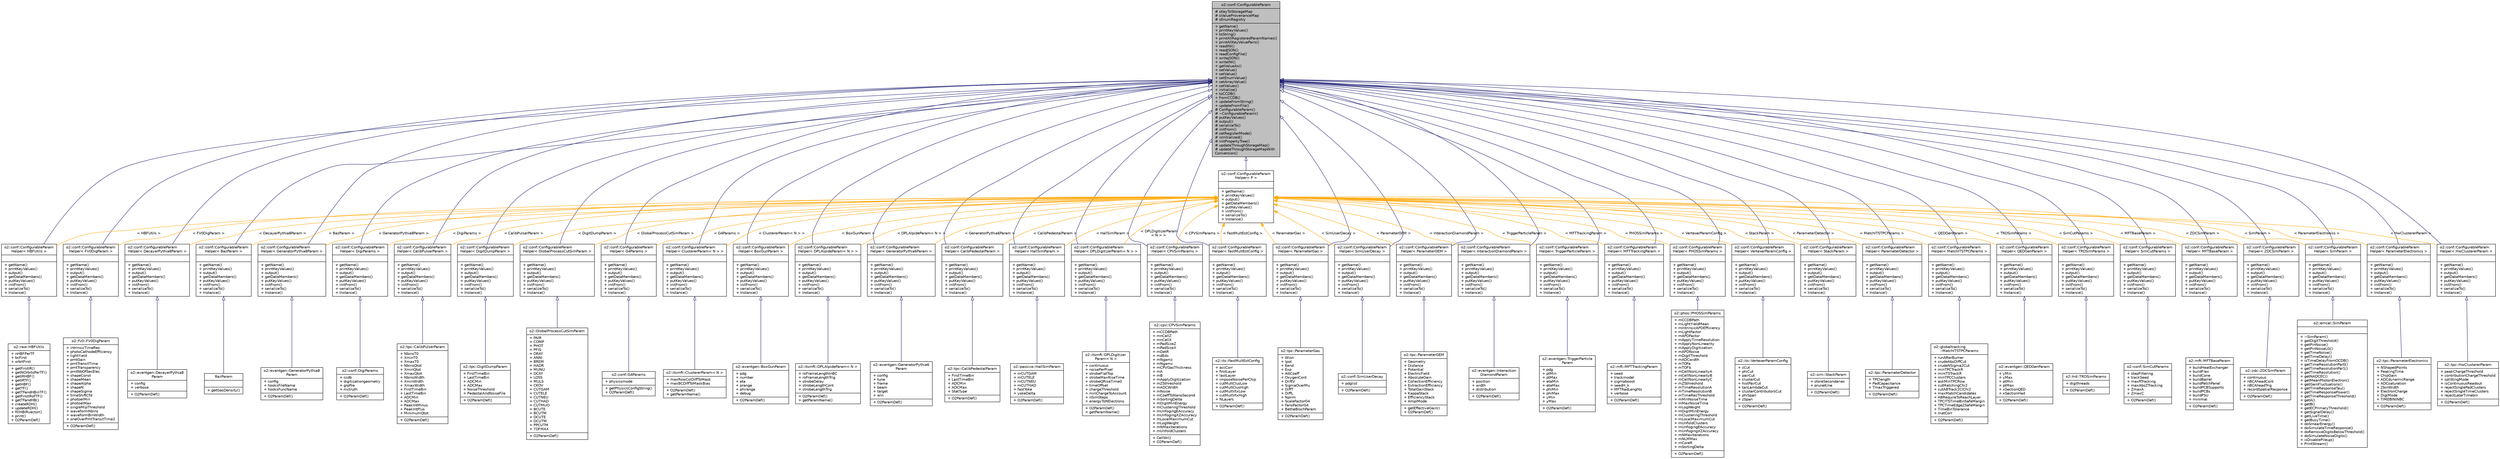digraph "o2::conf::ConfigurableParam"
{
 // INTERACTIVE_SVG=YES
  bgcolor="transparent";
  edge [fontname="Helvetica",fontsize="10",labelfontname="Helvetica",labelfontsize="10"];
  node [fontname="Helvetica",fontsize="10",shape=record];
  Node0 [label="{o2::conf::ConfigurableParam\n|# sKeyToStorageMap\l# sValueProvenanceMap\l# sEnumRegistry\l|+ getName()\l+ printKeyValues()\l+ toString()\l+ printAllRegisteredParamNames()\l+ printAllKeyValuePairs()\l+ readINI()\l+ readJSON()\l+ readConfigFile()\l+ writeJSON()\l+ writeINI()\l+ getValueAs()\l+ setValue()\l+ setValue()\l+ setEnumValue()\l+ setArrayValue()\l+ setValues()\l+ initialize()\l+ toCCDB()\l+ fromCCDB()\l+ updateFromString()\l+ updateFromFile()\l# ConfigurableParam()\l# ~ConfigurableParam()\l# putKeyValues()\l# output()\l# serializeTo()\l# initFrom()\l# setRegisterMode()\l# isInitialized()\l# initPropertyTree()\l# updateThroughStorageMap()\l# updateThroughStorageMapWith\lConversion()\l}",height=0.2,width=0.4,color="black", fillcolor="grey75", style="filled", fontcolor="black"];
  Node0 -> Node1 [dir="back",color="midnightblue",fontsize="10",style="solid",arrowtail="onormal",fontname="Helvetica"];
  Node1 [label="{o2::conf::ConfigurableParam\lHelper\< BazParam \>\n||+ getName()\l+ printKeyValues()\l+ output()\l+ getDataMembers()\l+ putKeyValues()\l+ initFrom()\l+ serializeTo()\l+ Instance()\l}",height=0.2,width=0.4,color="black",URL="$d7/d50/classo2_1_1conf_1_1ConfigurableParamHelper.html"];
  Node1 -> Node2 [dir="back",color="midnightblue",fontsize="10",style="solid",arrowtail="onormal",fontname="Helvetica"];
  Node2 [label="{BazParam\n||+ getGasDensity()\l}",height=0.2,width=0.4,color="black",URL="$df/d57/classBazParam.html"];
  Node0 -> Node3 [dir="back",color="midnightblue",fontsize="10",style="solid",arrowtail="onormal",fontname="Helvetica"];
  Node3 [label="{o2::conf::ConfigurableParam\lHelper\< BoxGunParam \>\n||+ getName()\l+ printKeyValues()\l+ output()\l+ getDataMembers()\l+ putKeyValues()\l+ initFrom()\l+ serializeTo()\l+ Instance()\l}",height=0.2,width=0.4,color="black",URL="$d7/d50/classo2_1_1conf_1_1ConfigurableParamHelper.html"];
  Node3 -> Node4 [dir="back",color="midnightblue",fontsize="10",style="solid",arrowtail="onormal",fontname="Helvetica"];
  Node4 [label="{o2::eventgen::BoxGunParam\n|+ pdg\l+ number\l+ eta\l+ prange\l+ phirange\l+ debug\l|+ O2ParamDef()\l}",height=0.2,width=0.4,color="black",URL="$d4/dae/structo2_1_1eventgen_1_1BoxGunParam.html"];
  Node0 -> Node5 [dir="back",color="midnightblue",fontsize="10",style="solid",arrowtail="onormal",fontname="Helvetica"];
  Node5 [label="{o2::conf::ConfigurableParam\lHelper\< CalibPedestalParam \>\n||+ getName()\l+ printKeyValues()\l+ output()\l+ getDataMembers()\l+ putKeyValues()\l+ initFrom()\l+ serializeTo()\l+ Instance()\l}",height=0.2,width=0.4,color="black",URL="$d7/d50/classo2_1_1conf_1_1ConfigurableParamHelper.html"];
  Node5 -> Node6 [dir="back",color="midnightblue",fontsize="10",style="solid",arrowtail="onormal",fontname="Helvetica"];
  Node6 [label="{o2::tpc::CalibPedestalParam\n|+ FirstTimeBin\l+ LastTimeBin\l+ ADCMin\l+ ADCMax\l+ StatType\l|+ O2ParamDef()\l}",height=0.2,width=0.4,color="black",URL="$dc/da3/structo2_1_1tpc_1_1CalibPedestalParam.html"];
  Node0 -> Node7 [dir="back",color="midnightblue",fontsize="10",style="solid",arrowtail="onormal",fontname="Helvetica"];
  Node7 [label="{o2::conf::ConfigurableParam\lHelper\< CalibPulserParam \>\n||+ getName()\l+ printKeyValues()\l+ output()\l+ getDataMembers()\l+ putKeyValues()\l+ initFrom()\l+ serializeTo()\l+ Instance()\l}",height=0.2,width=0.4,color="black",URL="$d7/d50/classo2_1_1conf_1_1ConfigurableParamHelper.html"];
  Node7 -> Node8 [dir="back",color="midnightblue",fontsize="10",style="solid",arrowtail="onormal",fontname="Helvetica"];
  Node8 [label="{o2::tpc::CalibPulserParam\n|+ NbinsT0\l+ XminT0\l+ XmaxT0\l+ NbinsQtot\l+ XminQtot\l+ XmaxQtot\l+ NbinsWidth\l+ XminWidth\l+ XmaxWidth\l+ FirstTimeBin\l+ LastTimeBin\l+ ADCMin\l+ ADCMax\l+ PeakIntMinus\l+ PeakIntPlus\l+ MinimumQtot\l|+ O2ParamDef()\l}",height=0.2,width=0.4,color="black",URL="$d6/d3e/structo2_1_1tpc_1_1CalibPulserParam.html"];
  Node0 -> Node9 [dir="back",color="midnightblue",fontsize="10",style="solid",arrowtail="onormal",fontname="Helvetica"];
  Node9 [label="{o2::conf::ConfigurableParam\lHelper\< ClustererParam\< N \> \>\n||+ getName()\l+ printKeyValues()\l+ output()\l+ getDataMembers()\l+ putKeyValues()\l+ initFrom()\l+ serializeTo()\l+ Instance()\l}",height=0.2,width=0.4,color="black",URL="$d7/d50/classo2_1_1conf_1_1ConfigurableParamHelper.html"];
  Node9 -> Node10 [dir="back",color="midnightblue",fontsize="10",style="solid",arrowtail="onormal",fontname="Helvetica"];
  Node10 [label="{o2::itsmft::ClustererParam\< N \>\n|+ maxRowColDiffToMask\l+ maxBCDiffToMaskBias\l|+ O2ParamDef()\l+ getParamName()\l}",height=0.2,width=0.4,color="black",URL="$d4/d5a/structo2_1_1itsmft_1_1ClustererParam.html"];
  Node0 -> Node11 [dir="back",color="midnightblue",fontsize="10",style="solid",arrowtail="onormal",fontname="Helvetica"];
  Node11 [label="{o2::conf::ConfigurableParam\lHelper\< CPVSimParams \>\n||+ getName()\l+ printKeyValues()\l+ output()\l+ getDataMembers()\l+ putKeyValues()\l+ initFrom()\l+ serializeTo()\l+ Instance()\l}",height=0.2,width=0.4,color="black",URL="$d7/d50/classo2_1_1conf_1_1ConfigurableParamHelper.html"];
  Node11 -> Node12 [dir="back",color="midnightblue",fontsize="10",style="solid",arrowtail="onormal",fontname="Helvetica"];
  Node12 [label="{o2::cpv::CPVSimParams\n|+ mCCDBPath\l+ mnCellZ\l+ mnCellX\l+ mPadSizeZ\l+ mPadSizeX\l+ mDetR\l+ mdEdx\l+ mNgamz\l+ mNgamx\l+ mCPVGasThickness\l+ mA\l+ mB\l+ mApplyDigitization\l+ mZSthreshold\l+ mADCWidth\l+ mNoise\l+ mCoeffToNanoSecond\l+ mSortingDelta\l+ mDigitMinEnergy\l+ mClusteringThreshold\l+ mUnfogingEAccuracy\l+ mUnfogingXZAccuracy\l+ mLocalMaximumCut\l+ mLogWeight\l+ mNMaxIterations\l+ mUnfoldClusters\l|+ CellWr()\l+ O2ParamDef()\l}",height=0.2,width=0.4,color="black",URL="$df/ddb/structo2_1_1cpv_1_1CPVSimParams.html"];
  Node0 -> Node13 [dir="back",color="midnightblue",fontsize="10",style="solid",arrowtail="onormal",fontname="Helvetica"];
  Node13 [label="{o2::conf::ConfigurableParam\lHelper\< DecayerPythia8Param \>\n||+ getName()\l+ printKeyValues()\l+ output()\l+ getDataMembers()\l+ putKeyValues()\l+ initFrom()\l+ serializeTo()\l+ Instance()\l}",height=0.2,width=0.4,color="black",URL="$d7/d50/classo2_1_1conf_1_1ConfigurableParamHelper.html"];
  Node13 -> Node14 [dir="back",color="midnightblue",fontsize="10",style="solid",arrowtail="onormal",fontname="Helvetica"];
  Node14 [label="{o2::eventgen::DecayerPythia8\lParam\n|+ config\l+ verbose\l|+ O2ParamDef()\l}",height=0.2,width=0.4,color="black",URL="$de/d4c/structo2_1_1eventgen_1_1DecayerPythia8Param.html"];
  Node0 -> Node15 [dir="back",color="midnightblue",fontsize="10",style="solid",arrowtail="onormal",fontname="Helvetica"];
  Node15 [label="{o2::conf::ConfigurableParam\lHelper\< DigiParams \>\n||+ getName()\l+ printKeyValues()\l+ output()\l+ getDataMembers()\l+ putKeyValues()\l+ initFrom()\l+ serializeTo()\l+ Instance()\l}",height=0.2,width=0.4,color="black",URL="$d7/d50/classo2_1_1conf_1_1ConfigurableParamHelper.html"];
  Node15 -> Node16 [dir="back",color="midnightblue",fontsize="10",style="solid",arrowtail="onormal",fontname="Helvetica"];
  Node16 [label="{o2::conf::DigiParams\n|+ ccdb\l+ digitizationgeometry\l+ grpfile\l+ mctruth\l|+ O2ParamDef()\l}",height=0.2,width=0.4,color="black",URL="$db/d97/structo2_1_1conf_1_1DigiParams.html"];
  Node0 -> Node17 [dir="back",color="midnightblue",fontsize="10",style="solid",arrowtail="onormal",fontname="Helvetica"];
  Node17 [label="{o2::conf::ConfigurableParam\lHelper\< DigitDumpParam \>\n||+ getName()\l+ printKeyValues()\l+ output()\l+ getDataMembers()\l+ putKeyValues()\l+ initFrom()\l+ serializeTo()\l+ Instance()\l}",height=0.2,width=0.4,color="black",URL="$d7/d50/classo2_1_1conf_1_1ConfigurableParamHelper.html"];
  Node17 -> Node18 [dir="back",color="midnightblue",fontsize="10",style="solid",arrowtail="onormal",fontname="Helvetica"];
  Node18 [label="{o2::tpc::DigitDumpParam\n|+ FirstTimeBin\l+ LastTimeBin\l+ ADCMin\l+ ADCMax\l+ NoiseThreshold\l+ PedestalAndNoiseFile\l|+ O2ParamDef()\l}",height=0.2,width=0.4,color="black",URL="$dc/d52/structo2_1_1tpc_1_1DigitDumpParam.html"];
  Node0 -> Node19 [dir="back",color="midnightblue",fontsize="10",style="solid",arrowtail="onormal",fontname="Helvetica"];
  Node19 [label="{o2::conf::ConfigurableParam\lHelper\< DPLAlpideParam\< N \> \>\n||+ getName()\l+ printKeyValues()\l+ output()\l+ getDataMembers()\l+ putKeyValues()\l+ initFrom()\l+ serializeTo()\l+ Instance()\l}",height=0.2,width=0.4,color="black",URL="$d7/d50/classo2_1_1conf_1_1ConfigurableParamHelper.html"];
  Node19 -> Node20 [dir="back",color="midnightblue",fontsize="10",style="solid",arrowtail="onormal",fontname="Helvetica"];
  Node20 [label="{o2::itsmft::DPLAlpideParam\< N \>\n|+ roFrameLengthInBC\l+ roFrameLengthTrig\l+ strobeDelay\l+ strobeLengthCont\l+ strobeLengthTrig\l|+ O2ParamDef()\l+ getParamName()\l}",height=0.2,width=0.4,color="black",URL="$d0/de2/structo2_1_1itsmft_1_1DPLAlpideParam.html"];
  Node0 -> Node21 [dir="back",color="midnightblue",fontsize="10",style="solid",arrowtail="onormal",fontname="Helvetica"];
  Node21 [label="{o2::conf::ConfigurableParam\lHelper\< DPLDigitizerParam\< N \> \>\n||+ getName()\l+ printKeyValues()\l+ output()\l+ getDataMembers()\l+ putKeyValues()\l+ initFrom()\l+ serializeTo()\l+ Instance()\l}",height=0.2,width=0.4,color="black",URL="$d7/d50/classo2_1_1conf_1_1ConfigurableParamHelper.html"];
  Node21 -> Node22 [dir="back",color="midnightblue",fontsize="10",style="solid",arrowtail="onormal",fontname="Helvetica"];
  Node22 [label="{o2::itsmft::DPLDigitizer\lParam\< N \>\n|+ continuous\l+ noisePerPixel\l+ strobeFlatTop\l+ strobeMaxRiseTime\l+ strobeQRiseTime0\l+ timeOffset\l+ chargeThreshold\l+ minChargeToAccount\l+ nSimSteps\l+ energyToNElectrons\l|+ O2ParamDef()\l+ getParamName()\l}",height=0.2,width=0.4,color="black",URL="$d9/d44/structo2_1_1itsmft_1_1DPLDigitizerParam.html"];
  Node0 -> Node23 [dir="back",color="midnightblue",fontsize="10",style="solid",arrowtail="onormal",fontname="Helvetica"];
  Node23 [label="{o2::conf::ConfigurableParam\lHelper\< FastMultEstConfig \>\n||+ getName()\l+ printKeyValues()\l+ output()\l+ getDataMembers()\l+ putKeyValues()\l+ initFrom()\l+ serializeTo()\l+ Instance()\l}",height=0.2,width=0.4,color="black",URL="$d7/d50/classo2_1_1conf_1_1ConfigurableParamHelper.html"];
  Node23 -> Node24 [dir="back",color="midnightblue",fontsize="10",style="solid",arrowtail="onormal",fontname="Helvetica"];
  Node24 [label="{o2::its::FastMultEstConfig\n|+ accCorr\l+ firstLayer\l+ lastLayer\l+ imposeNoisePerChip\l+ cutMultClusLow\l+ cutMultClusHigh\l+ cutMultVtxLow\l+ cutMultVtxHigh\l+ NLayers\l|+ O2ParamDef()\l}",height=0.2,width=0.4,color="black",URL="$df/d2d/structo2_1_1its_1_1FastMultEstConfig.html"];
  Node0 -> Node25 [dir="back",color="midnightblue",fontsize="10",style="solid",arrowtail="onormal",fontname="Helvetica"];
  Node25 [label="{o2::conf::ConfigurableParam\lHelper\< FV0DigParam \>\n||+ getName()\l+ printKeyValues()\l+ output()\l+ getDataMembers()\l+ putKeyValues()\l+ initFrom()\l+ serializeTo()\l+ Instance()\l}",height=0.2,width=0.4,color="black",URL="$d7/d50/classo2_1_1conf_1_1ConfigurableParamHelper.html"];
  Node25 -> Node26 [dir="back",color="midnightblue",fontsize="10",style="solid",arrowtail="onormal",fontname="Helvetica"];
  Node26 [label="{o2::fv0::FV0DigParam\n|+ intrinsicTimeRes\l+ photoCathodeEfficiency\l+ lightYield\l+ pmtGain\l+ pmtTransitTime\l+ pmtTransparency\l+ pmtNbOfSecElec\l+ shapeConst\l+ shapeMean\l+ shapeAlpha\l+ shapeN\l+ shapeSigma\l+ timeShiftCfd\l+ photoelMin\l+ photoelMax\l+ singleMipThreshold\l+ waveformNbins\l+ waveformBinWidth\l+ oneOverPmtTransitTime2\l|+ O2ParamDef()\l}",height=0.2,width=0.4,color="black",URL="$d6/d82/structo2_1_1fv0_1_1FV0DigParam.html"];
  Node0 -> Node27 [dir="back",color="midnightblue",fontsize="10",style="solid",arrowtail="onormal",fontname="Helvetica"];
  Node27 [label="{o2::conf::ConfigurableParam\lHelper\< G4Params \>\n||+ getName()\l+ printKeyValues()\l+ output()\l+ getDataMembers()\l+ putKeyValues()\l+ initFrom()\l+ serializeTo()\l+ Instance()\l}",height=0.2,width=0.4,color="black",URL="$d7/d50/classo2_1_1conf_1_1ConfigurableParamHelper.html"];
  Node27 -> Node28 [dir="back",color="midnightblue",fontsize="10",style="solid",arrowtail="onormal",fontname="Helvetica"];
  Node28 [label="{o2::conf::G4Params\n|+ physicsmode\l|+ getPhysicsConfigString()\l+ O2ParamDef()\l}",height=0.2,width=0.4,color="black",URL="$dc/da3/structo2_1_1conf_1_1G4Params.html"];
  Node0 -> Node29 [dir="back",color="midnightblue",fontsize="10",style="solid",arrowtail="onormal",fontname="Helvetica"];
  Node29 [label="{o2::conf::ConfigurableParam\lHelper\< GeneratorPythia6Param \>\n||+ getName()\l+ printKeyValues()\l+ output()\l+ getDataMembers()\l+ putKeyValues()\l+ initFrom()\l+ serializeTo()\l+ Instance()\l}",height=0.2,width=0.4,color="black",URL="$d7/d50/classo2_1_1conf_1_1ConfigurableParamHelper.html"];
  Node29 -> Node30 [dir="back",color="midnightblue",fontsize="10",style="solid",arrowtail="onormal",fontname="Helvetica"];
  Node30 [label="{o2::eventgen::GeneratorPythia6\lParam\n|+ config\l+ tune\l+ frame\l+ beam\l+ target\l+ win\l|+ O2ParamDef()\l}",height=0.2,width=0.4,color="black",URL="$df/d07/structo2_1_1eventgen_1_1GeneratorPythia6Param.html"];
  Node0 -> Node31 [dir="back",color="midnightblue",fontsize="10",style="solid",arrowtail="onormal",fontname="Helvetica"];
  Node31 [label="{o2::conf::ConfigurableParam\lHelper\< GeneratorPythia8Param \>\n||+ getName()\l+ printKeyValues()\l+ output()\l+ getDataMembers()\l+ putKeyValues()\l+ initFrom()\l+ serializeTo()\l+ Instance()\l}",height=0.2,width=0.4,color="black",URL="$d7/d50/classo2_1_1conf_1_1ConfigurableParamHelper.html"];
  Node31 -> Node32 [dir="back",color="midnightblue",fontsize="10",style="solid",arrowtail="onormal",fontname="Helvetica"];
  Node32 [label="{o2::eventgen::GeneratorPythia8\lParam\n|+ config\l+ hooksFileName\l+ hooksFuncName\l|+ O2ParamDef()\l}",height=0.2,width=0.4,color="black",URL="$d4/d29/structo2_1_1eventgen_1_1GeneratorPythia8Param.html"];
  Node0 -> Node33 [dir="back",color="midnightblue",fontsize="10",style="solid",arrowtail="onormal",fontname="Helvetica"];
  Node33 [label="{o2::conf::ConfigurableParam\lHelper\< GlobalProcessCutSimParam \>\n||+ getName()\l+ printKeyValues()\l+ output()\l+ getDataMembers()\l+ putKeyValues()\l+ initFrom()\l+ serializeTo()\l+ Instance()\l}",height=0.2,width=0.4,color="black",URL="$d7/d50/classo2_1_1conf_1_1ConfigurableParamHelper.html"];
  Node33 -> Node34 [dir="back",color="midnightblue",fontsize="10",style="solid",arrowtail="onormal",fontname="Helvetica"];
  Node34 [label="{o2::GlobalProcessCutSimParam\n|+ PAIR\l+ COMP\l+ PHOT\l+ PFIS\l+ DRAY\l+ ANNI\l+ BREM\l+ HADR\l+ MUNU\l+ DCAY\l+ LOSS\l+ MULS\l+ CKOV\l+ CUTGAM\l+ CUTELE\l+ CUTNEU\l+ CUTHAD\l+ CUTMUO\l+ BCUTE\l+ BCUTM\l+ DCUTE\l+ DCUTM\l+ PPCUTM\l+ TOFMAX\l|+ O2ParamDef()\l}",height=0.2,width=0.4,color="black",URL="$d6/dff/structo2_1_1GlobalProcessCutSimParam.html"];
  Node0 -> Node35 [dir="back",color="midnightblue",fontsize="10",style="solid",arrowtail="onormal",fontname="Helvetica"];
  Node35 [label="{o2::conf::ConfigurableParam\lHelper\< HallSimParam \>\n||+ getName()\l+ printKeyValues()\l+ output()\l+ getDataMembers()\l+ putKeyValues()\l+ initFrom()\l+ serializeTo()\l+ Instance()\l}",height=0.2,width=0.4,color="black",URL="$d7/d50/classo2_1_1conf_1_1ConfigurableParamHelper.html"];
  Node35 -> Node36 [dir="back",color="midnightblue",fontsize="10",style="solid",arrowtail="onormal",fontname="Helvetica"];
  Node36 [label="{o2::passive::HallSimParam\n|+ mCUTGAM\l+ mCUTELE\l+ mCUTNEU\l+ mCUTHAD\l+ fastYoke\l+ yokeDelta\l|+ O2ParamDef()\l}",height=0.2,width=0.4,color="black",URL="$da/d14/structo2_1_1passive_1_1HallSimParam.html"];
  Node0 -> Node37 [dir="back",color="midnightblue",fontsize="10",style="solid",arrowtail="onormal",fontname="Helvetica"];
  Node37 [label="{o2::conf::ConfigurableParam\lHelper\< HBFUtils \>\n||+ getName()\l+ printKeyValues()\l+ output()\l+ getDataMembers()\l+ putKeyValues()\l+ initFrom()\l+ serializeTo()\l+ Instance()\l}",height=0.2,width=0.4,color="black",URL="$d7/d50/classo2_1_1conf_1_1ConfigurableParamHelper.html"];
  Node37 -> Node38 [dir="back",color="midnightblue",fontsize="10",style="solid",arrowtail="onormal",fontname="Helvetica"];
  Node38 [label="{o2::raw::HBFUtils\n|+ nHBFPerTF\l+ bcFirst\l+ orbitFirst\l|+ getFirstIR()\l+ getNOrbitsPerTF()\l+ getIRHBF()\l+ getIRTF()\l+ getHBF()\l+ getTF()\l+ getTFandHBinTF()\l+ getFirstIRofTF()\l+ getTFandHB()\l+ createRDH()\l+ updateRDH()\l+ fillHBIRvector()\l+ print()\l+ O2ParamDef()\l}",height=0.2,width=0.4,color="black",URL="$db/df3/structo2_1_1raw_1_1HBFUtils.html"];
  Node0 -> Node39 [dir="back",color="midnightblue",fontsize="10",style="solid",arrowtail="onormal",fontname="Helvetica"];
  Node39 [label="{o2::conf::ConfigurableParam\lHelper\< HwClustererParam \>\n||+ getName()\l+ printKeyValues()\l+ output()\l+ getDataMembers()\l+ putKeyValues()\l+ initFrom()\l+ serializeTo()\l+ Instance()\l}",height=0.2,width=0.4,color="black",URL="$d7/d50/classo2_1_1conf_1_1ConfigurableParamHelper.html"];
  Node39 -> Node40 [dir="back",color="midnightblue",fontsize="10",style="solid",arrowtail="onormal",fontname="Helvetica"];
  Node40 [label="{o2::tpc::HwClustererParam\n|+ peakChargeThreshold\l+ contributionChargeThreshold\l+ splittingMode\l+ isContinuousReadout\l+ rejectSinglePadClusters\l+ rejectSingleTimeClusters\l+ rejectLaterTimebin\l|+ O2ParamDef()\l}",height=0.2,width=0.4,color="black",URL="$d3/dbf/structo2_1_1tpc_1_1HwClustererParam.html"];
  Node0 -> Node41 [dir="back",color="midnightblue",fontsize="10",style="solid",arrowtail="onormal",fontname="Helvetica"];
  Node41 [label="{o2::conf::ConfigurableParam\lHelper\< InteractionDiamondParam \>\n||+ getName()\l+ printKeyValues()\l+ output()\l+ getDataMembers()\l+ putKeyValues()\l+ initFrom()\l+ serializeTo()\l+ Instance()\l}",height=0.2,width=0.4,color="black",URL="$d7/d50/classo2_1_1conf_1_1ConfigurableParamHelper.html"];
  Node41 -> Node42 [dir="back",color="midnightblue",fontsize="10",style="solid",arrowtail="onormal",fontname="Helvetica"];
  Node42 [label="{o2::eventgen::Interaction\lDiamondParam\n|+ position\l+ width\l+ distribution\l|+ O2ParamDef()\l}",height=0.2,width=0.4,color="black",URL="$d4/dcf/structo2_1_1eventgen_1_1InteractionDiamondParam.html"];
  Node0 -> Node43 [dir="back",color="midnightblue",fontsize="10",style="solid",arrowtail="onormal",fontname="Helvetica"];
  Node43 [label="{o2::conf::ConfigurableParam\lHelper\< MatchITSTPCParams \>\n||+ getName()\l+ printKeyValues()\l+ output()\l+ getDataMembers()\l+ putKeyValues()\l+ initFrom()\l+ serializeTo()\l+ Instance()\l}",height=0.2,width=0.4,color="black",URL="$d7/d50/classo2_1_1conf_1_1ConfigurableParamHelper.html"];
  Node43 -> Node44 [dir="back",color="midnightblue",fontsize="10",style="solid",arrowtail="onormal",fontname="Helvetica"];
  Node44 [label="{o2::globaltracking\l::MatchITSTPCParams\n|+ runAfterBurner\l+ crudeAbsDiffCut\l+ crudeNSigma2Cut\l+ minTPCTrackR\l+ minITSTrackR\l+ minTPCClusters\l+ askMinTPCRow\l+ cutMatchingChi2\l+ cutABTrack2ClChi2\l+ maxMatchCandidates\l+ ABRequireToReachLayer\l+ TPCITSTimeBinSafeMargin\l+ TPCTimeEdgeZSafeMargin\l+ TimeBinTolerance\l+ matCorr\l|+ O2ParamDef()\l}",height=0.2,width=0.4,color="black",URL="$d5/d2b/structo2_1_1globaltracking_1_1MatchITSTPCParams.html"];
  Node0 -> Node45 [dir="back",color="midnightblue",fontsize="10",style="solid",arrowtail="onormal",fontname="Helvetica"];
  Node45 [label="{o2::conf::ConfigurableParam\lHelper\< MFTBaseParam \>\n||+ getName()\l+ printKeyValues()\l+ output()\l+ getDataMembers()\l+ putKeyValues()\l+ initFrom()\l+ serializeTo()\l+ Instance()\l}",height=0.2,width=0.4,color="black",URL="$d7/d50/classo2_1_1conf_1_1ConfigurableParamHelper.html"];
  Node45 -> Node46 [dir="back",color="midnightblue",fontsize="10",style="solid",arrowtail="onormal",fontname="Helvetica"];
  Node46 [label="{o2::mft::MFTBaseParam\n|+ buildHeatExchanger\l+ buildFlex\l+ buildCone\l+ buildBarrel\l+ buildPatchPanel\l+ buildPCBSupports\l+ buildPCBs\l+ buildPSU\l+ minimal\l|+ O2ParamDef()\l}",height=0.2,width=0.4,color="black",URL="$d2/dfc/structo2_1_1mft_1_1MFTBaseParam.html"];
  Node0 -> Node47 [dir="back",color="midnightblue",fontsize="10",style="solid",arrowtail="onormal",fontname="Helvetica"];
  Node47 [label="{o2::conf::ConfigurableParam\lHelper\< MFTTrackingParam \>\n||+ getName()\l+ printKeyValues()\l+ output()\l+ getDataMembers()\l+ putKeyValues()\l+ initFrom()\l+ serializeTo()\l+ Instance()\l}",height=0.2,width=0.4,color="black",URL="$d7/d50/classo2_1_1conf_1_1ConfigurableParamHelper.html"];
  Node47 -> Node48 [dir="back",color="midnightblue",fontsize="10",style="solid",arrowtail="onormal",fontname="Helvetica"];
  Node48 [label="{o2::mft::MFTTrackingParam\n|+ seed\l+ trackmodel\l+ sigmaboost\l+ seedH_k\l+ MFTRadLenghts\l+ verbose\l|+ O2ParamDef()\l}",height=0.2,width=0.4,color="black",URL="$df/d74/structo2_1_1mft_1_1MFTTrackingParam.html"];
  Node0 -> Node49 [dir="back",color="midnightblue",fontsize="10",style="solid",arrowtail="onormal",fontname="Helvetica"];
  Node49 [label="{o2::conf::ConfigurableParam\lHelper\< ParameterDetector \>\n||+ getName()\l+ printKeyValues()\l+ output()\l+ getDataMembers()\l+ putKeyValues()\l+ initFrom()\l+ serializeTo()\l+ Instance()\l}",height=0.2,width=0.4,color="black",URL="$d7/d50/classo2_1_1conf_1_1ConfigurableParamHelper.html"];
  Node49 -> Node50 [dir="back",color="midnightblue",fontsize="10",style="solid",arrowtail="onormal",fontname="Helvetica"];
  Node50 [label="{o2::tpc::ParameterDetector\n|+ TPClength\l+ PadCapacitance\l+ TmaxTriggered\l|+ O2ParamDef()\l}",height=0.2,width=0.4,color="black",URL="$d1/dee/structo2_1_1tpc_1_1ParameterDetector.html"];
  Node0 -> Node51 [dir="back",color="midnightblue",fontsize="10",style="solid",arrowtail="onormal",fontname="Helvetica"];
  Node51 [label="{o2::conf::ConfigurableParam\lHelper\< ParameterElectronics \>\n||+ getName()\l+ printKeyValues()\l+ output()\l+ getDataMembers()\l+ putKeyValues()\l+ initFrom()\l+ serializeTo()\l+ Instance()\l}",height=0.2,width=0.4,color="black",URL="$d7/d50/classo2_1_1conf_1_1ConfigurableParamHelper.html"];
  Node51 -> Node52 [dir="back",color="midnightblue",fontsize="10",style="solid",arrowtail="onormal",fontname="Helvetica"];
  Node52 [label="{o2::tpc::ParameterElectronics\n|+ NShapedPoints\l+ PeakingTime\l+ ChipGain\l+ ADCdynamicRange\l+ ADCsaturation\l+ ZbinWidth\l+ ElectronCharge\l+ DigiMode\l+ TIMEBININBC\l|+ O2ParamDef()\l}",height=0.2,width=0.4,color="black",URL="$df/d41/structo2_1_1tpc_1_1ParameterElectronics.html"];
  Node0 -> Node53 [dir="back",color="midnightblue",fontsize="10",style="solid",arrowtail="onormal",fontname="Helvetica"];
  Node53 [label="{o2::conf::ConfigurableParam\lHelper\< ParameterGas \>\n||+ getName()\l+ printKeyValues()\l+ output()\l+ getDataMembers()\l+ putKeyValues()\l+ initFrom()\l+ serializeTo()\l+ Instance()\l}",height=0.2,width=0.4,color="black",URL="$d7/d50/classo2_1_1conf_1_1ConfigurableParamHelper.html"];
  Node53 -> Node54 [dir="back",color="midnightblue",fontsize="10",style="solid",arrowtail="onormal",fontname="Helvetica"];
  Node54 [label="{o2::tpc::ParameterGas\n|+ Wion\l+ Ipot\l+ Eend\l+ Exp\l+ AttCoeff\l+ OxygenCont\l+ DriftV\l+ SigmaOverMu\l+ DiffT\l+ DiffL\l+ Nprim\l+ ScaleFactorG4\l+ FanoFactorG4\l+ BetheBlochParam\l|+ O2ParamDef()\l}",height=0.2,width=0.4,color="black",URL="$d8/d0f/structo2_1_1tpc_1_1ParameterGas.html"];
  Node0 -> Node55 [dir="back",color="midnightblue",fontsize="10",style="solid",arrowtail="onormal",fontname="Helvetica"];
  Node55 [label="{o2::conf::ConfigurableParam\lHelper\< ParameterGEM \>\n||+ getName()\l+ printKeyValues()\l+ output()\l+ getDataMembers()\l+ putKeyValues()\l+ initFrom()\l+ serializeTo()\l+ Instance()\l}",height=0.2,width=0.4,color="black",URL="$d7/d50/classo2_1_1conf_1_1ConfigurableParamHelper.html"];
  Node55 -> Node56 [dir="back",color="midnightblue",fontsize="10",style="solid",arrowtail="onormal",fontname="Helvetica"];
  Node56 [label="{o2::tpc::ParameterGEM\n|+ Geometry\l+ Distance\l+ Potential\l+ ElectricField\l+ AbsoluteGain\l+ CollectionEfficiency\l+ ExtractionEfficiency\l+ TotalGainStack\l+ KappaStack\l+ EfficiencyStack\l+ AmplMode\l|+ getEffectiveGain()\l+ O2ParamDef()\l}",height=0.2,width=0.4,color="black",URL="$d2/d3e/structo2_1_1tpc_1_1ParameterGEM.html"];
  Node0 -> Node57 [dir="back",color="midnightblue",fontsize="10",style="solid",arrowtail="onormal",fontname="Helvetica"];
  Node57 [label="{o2::conf::ConfigurableParam\lHelper\< PHOSSimParams \>\n||+ getName()\l+ printKeyValues()\l+ output()\l+ getDataMembers()\l+ putKeyValues()\l+ initFrom()\l+ serializeTo()\l+ Instance()\l}",height=0.2,width=0.4,color="black",URL="$d7/d50/classo2_1_1conf_1_1ConfigurableParamHelper.html"];
  Node57 -> Node58 [dir="back",color="midnightblue",fontsize="10",style="solid",arrowtail="onormal",fontname="Helvetica"];
  Node58 [label="{o2::phos::PHOSSimParams\n|+ mCCDBPath\l+ mLightYieldMean\l+ mIntrinsicAPDEfficiency\l+ mLightFactor\l+ mAPDFactor\l+ mApplyTimeResolution\l+ mApplyNonLinearity\l+ mApplyDigitization\l+ mAPDNoise\l+ mDigitThreshold\l+ mADCwidth\l+ mTOFa\l+ mTOFb\l+ mCellNonLineaityA\l+ mCellNonLineaityB\l+ mCellNonLineaityC\l+ mZSthreshold\l+ mTimeResolutionA\l+ mTimeResolutionB\l+ mTimeResThreshold\l+ mMinNoiseTime\l+ mMaxNoiseTime\l+ mLogWeight\l+ mDigitMinEnergy\l+ mClusteringThreshold\l+ mLocalMaximumCut\l+ mUnfoldClusters\l+ mUnfogingEAccuracy\l+ mUnfogingXZAccuracy\l+ mNMaxIterations\l+ mNLMMax\l+ mCoreR\l+ mSortingDelta\l|+ O2ParamDef()\l}",height=0.2,width=0.4,color="black",URL="$d1/d8d/structo2_1_1phos_1_1PHOSSimParams.html"];
  Node0 -> Node59 [dir="back",color="midnightblue",fontsize="10",style="solid",arrowtail="onormal",fontname="Helvetica"];
  Node59 [label="{o2::conf::ConfigurableParam\lHelper\< QEDGenParam \>\n||+ getName()\l+ printKeyValues()\l+ output()\l+ getDataMembers()\l+ putKeyValues()\l+ initFrom()\l+ serializeTo()\l+ Instance()\l}",height=0.2,width=0.4,color="black",URL="$d7/d50/classo2_1_1conf_1_1ConfigurableParamHelper.html"];
  Node59 -> Node60 [dir="back",color="midnightblue",fontsize="10",style="solid",arrowtail="onormal",fontname="Helvetica"];
  Node60 [label="{o2::eventgen::QEDGenParam\n|+ yMin\l+ yMax\l+ ptMin\l+ ptMax\l+ xSectionQED\l+ xSectionHad\l|+ O2ParamDef()\l}",height=0.2,width=0.4,color="black",URL="$dc/d36/structo2_1_1eventgen_1_1QEDGenParam.html"];
  Node0 -> Node61 [dir="back",color="midnightblue",fontsize="10",style="solid",arrowtail="onormal",fontname="Helvetica"];
  Node61 [label="{o2::conf::ConfigurableParam\lHelper\< SimCutParams \>\n||+ getName()\l+ printKeyValues()\l+ output()\l+ getDataMembers()\l+ putKeyValues()\l+ initFrom()\l+ serializeTo()\l+ Instance()\l}",height=0.2,width=0.4,color="black",URL="$d7/d50/classo2_1_1conf_1_1ConfigurableParamHelper.html"];
  Node61 -> Node62 [dir="back",color="midnightblue",fontsize="10",style="solid",arrowtail="onormal",fontname="Helvetica"];
  Node62 [label="{o2::conf::SimCutParams\n|+ stepFiltering\l+ trackSeed\l+ maxRTracking\l+ maxAbsZTracking\l+ ZmaxA\l+ ZmaxC\l|+ O2ParamDef()\l}",height=0.2,width=0.4,color="black",URL="$d7/d2f/structo2_1_1conf_1_1SimCutParams.html"];
  Node0 -> Node63 [dir="back",color="midnightblue",fontsize="10",style="solid",arrowtail="onormal",fontname="Helvetica"];
  Node63 [label="{o2::conf::ConfigurableParam\lHelper\< SimParam \>\n||+ getName()\l+ printKeyValues()\l+ output()\l+ getDataMembers()\l+ putKeyValues()\l+ initFrom()\l+ serializeTo()\l+ Instance()\l}",height=0.2,width=0.4,color="black",URL="$d7/d50/classo2_1_1conf_1_1ConfigurableParamHelper.html"];
  Node63 -> Node64 [dir="back",color="midnightblue",fontsize="10",style="solid",arrowtail="onormal",fontname="Helvetica"];
  Node64 [label="{o2::emcal::SimParam\n||+ ~SimParam()\l+ getDigitThreshold()\l+ getPinNoise()\l+ getPinNoiseLG()\l+ getTimeNoise()\l+ getTimeDelay()\l+ isTimeDelayFromOCDB()\l+ getTimeResolutionPar0()\l+ getTimeResolutionPar1()\l+ getTimeResolution()\l+ getNADCEC()\l+ getMeanPhotonElectron()\l+ getGainFluctuations()\l+ getTimeResponseTau()\l+ getTimeResponsePower()\l+ getTimeResponseThreshold()\l+ getA()\l+ getB()\l+ getECPrimaryThreshold()\l+ getSignalDelay()\l+ getLiveTime()\l+ getBusyTime()\l+ doSmearEnergy()\l+ doSimulateTimeResponse()\l+ doRemoveDigitsBelowThreshold()\l+ doSimulateNoiseDigits()\l+ isDisablePileup()\l+ PrintStream()\l}",height=0.2,width=0.4,color="black",URL="$d0/d9a/classo2_1_1emcal_1_1SimParam.html",tooltip="EMCal simulation parameters. "];
  Node0 -> Node65 [dir="back",color="midnightblue",fontsize="10",style="solid",arrowtail="onormal",fontname="Helvetica"];
  Node65 [label="{o2::conf::ConfigurableParam\lHelper\< SimUserDecay \>\n||+ getName()\l+ printKeyValues()\l+ output()\l+ getDataMembers()\l+ putKeyValues()\l+ initFrom()\l+ serializeTo()\l+ Instance()\l}",height=0.2,width=0.4,color="black",URL="$d7/d50/classo2_1_1conf_1_1ConfigurableParamHelper.html"];
  Node65 -> Node66 [dir="back",color="midnightblue",fontsize="10",style="solid",arrowtail="onormal",fontname="Helvetica"];
  Node66 [label="{o2::conf::SimUserDecay\n|+ pdglist\l|+ O2ParamDef()\l}",height=0.2,width=0.4,color="black",URL="$d6/db4/structo2_1_1conf_1_1SimUserDecay.html"];
  Node0 -> Node67 [dir="back",color="midnightblue",fontsize="10",style="solid",arrowtail="onormal",fontname="Helvetica"];
  Node67 [label="{o2::conf::ConfigurableParam\lHelper\< StackParam \>\n||+ getName()\l+ printKeyValues()\l+ output()\l+ getDataMembers()\l+ putKeyValues()\l+ initFrom()\l+ serializeTo()\l+ Instance()\l}",height=0.2,width=0.4,color="black",URL="$d7/d50/classo2_1_1conf_1_1ConfigurableParamHelper.html"];
  Node67 -> Node68 [dir="back",color="midnightblue",fontsize="10",style="solid",arrowtail="onormal",fontname="Helvetica"];
  Node68 [label="{o2::sim::StackParam\n|+ storeSecondaries\l+ pruneKine\l|+ O2ParamDef()\l}",height=0.2,width=0.4,color="black",URL="$da/d0d/structo2_1_1sim_1_1StackParam.html"];
  Node0 -> Node69 [dir="back",color="midnightblue",fontsize="10",style="solid",arrowtail="onormal",fontname="Helvetica"];
  Node69 [label="{o2::conf::ConfigurableParam\lHelper\< TRDSimParams \>\n||+ getName()\l+ printKeyValues()\l+ output()\l+ getDataMembers()\l+ putKeyValues()\l+ initFrom()\l+ serializeTo()\l+ Instance()\l}",height=0.2,width=0.4,color="black",URL="$d7/d50/classo2_1_1conf_1_1ConfigurableParamHelper.html"];
  Node69 -> Node70 [dir="back",color="midnightblue",fontsize="10",style="solid",arrowtail="onormal",fontname="Helvetica"];
  Node70 [label="{o2::trd::TRDSimParams\n|+ digithreads\l|+ O2ParamDef()\l}",height=0.2,width=0.4,color="black",URL="$d2/d2a/structo2_1_1trd_1_1TRDSimParams.html"];
  Node0 -> Node71 [dir="back",color="midnightblue",fontsize="10",style="solid",arrowtail="onormal",fontname="Helvetica"];
  Node71 [label="{o2::conf::ConfigurableParam\lHelper\< TriggerParticleParam \>\n||+ getName()\l+ printKeyValues()\l+ output()\l+ getDataMembers()\l+ putKeyValues()\l+ initFrom()\l+ serializeTo()\l+ Instance()\l}",height=0.2,width=0.4,color="black",URL="$d7/d50/classo2_1_1conf_1_1ConfigurableParamHelper.html"];
  Node71 -> Node72 [dir="back",color="midnightblue",fontsize="10",style="solid",arrowtail="onormal",fontname="Helvetica"];
  Node72 [label="{o2::eventgen::TriggerParticle\lParam\n|+ pdg\l+ ptMin\l+ ptMax\l+ etaMin\l+ etaMax\l+ phiMin\l+ phiMax\l+ yMin\l+ yMax\l|+ O2ParamDef()\l}",height=0.2,width=0.4,color="black",URL="$de/d64/structo2_1_1eventgen_1_1TriggerParticleParam.html"];
  Node0 -> Node73 [dir="back",color="midnightblue",fontsize="10",style="solid",arrowtail="onormal",fontname="Helvetica"];
  Node73 [label="{o2::conf::ConfigurableParam\lHelper\< VertexerParamConfig \>\n||+ getName()\l+ printKeyValues()\l+ output()\l+ getDataMembers()\l+ putKeyValues()\l+ initFrom()\l+ serializeTo()\l+ Instance()\l}",height=0.2,width=0.4,color="black",URL="$d7/d50/classo2_1_1conf_1_1ConfigurableParamHelper.html"];
  Node73 -> Node74 [dir="back",color="midnightblue",fontsize="10",style="solid",arrowtail="onormal",fontname="Helvetica"];
  Node74 [label="{o2::its::VertexerParamConfig\n|+ zCut\l+ phiCut\l+ pairCut\l+ clusterCut\l+ histPairCut\l+ tanLambdaCut\l+ clusterContributorsCut\l+ phiSpan\l+ zSpan\l|+ O2ParamDef()\l}",height=0.2,width=0.4,color="black",URL="$d0/de8/structo2_1_1its_1_1VertexerParamConfig.html"];
  Node0 -> Node75 [dir="back",color="midnightblue",fontsize="10",style="solid",arrowtail="onormal",fontname="Helvetica"];
  Node75 [label="{o2::conf::ConfigurableParam\lHelper\< ZDCSimParam \>\n||+ getName()\l+ printKeyValues()\l+ output()\l+ getDataMembers()\l+ putKeyValues()\l+ initFrom()\l+ serializeTo()\l+ Instance()\l}",height=0.2,width=0.4,color="black",URL="$d7/d50/classo2_1_1conf_1_1ConfigurableParamHelper.html"];
  Node75 -> Node76 [dir="back",color="midnightblue",fontsize="10",style="solid",arrowtail="onormal",fontname="Helvetica"];
  Node76 [label="{o2::zdc::ZDCSimParam\n|+ continuous\l+ nBCAheadCont\l+ nBCAheadTrig\l+ recordSpatialResponse\l|+ O2ParamDef()\l}",height=0.2,width=0.4,color="black",URL="$d1/d11/structo2_1_1zdc_1_1ZDCSimParam.html"];
  Node0 -> Node77 [dir="back",color="midnightblue",fontsize="10",style="solid",arrowtail="onormal",fontname="Helvetica"];
  Node77 [label="{o2::conf::ConfigurableParam\lHelper\< P \>\n||+ getName()\l+ printKeyValues()\l+ output()\l+ getDataMembers()\l+ putKeyValues()\l+ initFrom()\l+ serializeTo()\l+ Instance()\l}",height=0.2,width=0.4,color="black",URL="$d7/d50/classo2_1_1conf_1_1ConfigurableParamHelper.html"];
  Node77 -> Node37 [dir="back",color="orange",fontsize="10",style="solid",label=" \< HBFUtils \>" ,fontname="Helvetica"];
  Node77 -> Node75 [dir="back",color="orange",fontsize="10",style="solid",label=" \< ZDCSimParam \>" ,fontname="Helvetica"];
  Node77 -> Node7 [dir="back",color="orange",fontsize="10",style="solid",label=" \< CalibPulserParam \>" ,fontname="Helvetica"];
  Node77 -> Node41 [dir="back",color="orange",fontsize="10",style="solid",label=" \< InteractionDiamondParam \>" ,fontname="Helvetica"];
  Node77 -> Node29 [dir="back",color="orange",fontsize="10",style="solid",label=" \< GeneratorPythia6Param \>" ,fontname="Helvetica"];
  Node77 -> Node17 [dir="back",color="orange",fontsize="10",style="solid",label=" \< DigitDumpParam \>" ,fontname="Helvetica"];
  Node77 -> Node53 [dir="back",color="orange",fontsize="10",style="solid",label=" \< ParameterGas \>" ,fontname="Helvetica"];
  Node77 -> Node15 [dir="back",color="orange",fontsize="10",style="solid",label=" \< DigiParams \>" ,fontname="Helvetica"];
  Node77 -> Node57 [dir="back",color="orange",fontsize="10",style="solid",label=" \< PHOSSimParams \>" ,fontname="Helvetica"];
  Node77 -> Node43 [dir="back",color="orange",fontsize="10",style="solid",label=" \< MatchITSTPCParams \>" ,fontname="Helvetica"];
  Node77 -> Node33 [dir="back",color="orange",fontsize="10",style="solid",label=" \< GlobalProcessCutSimParam \>" ,fontname="Helvetica"];
  Node77 -> Node51 [dir="back",color="orange",fontsize="10",style="solid",label=" \< ParameterElectronics \>" ,fontname="Helvetica"];
  Node77 -> Node11 [dir="back",color="orange",fontsize="10",style="solid",label=" \< CPVSimParams \>" ,fontname="Helvetica"];
  Node77 -> Node1 [dir="back",color="orange",fontsize="10",style="solid",label=" \< BazParam \>" ,fontname="Helvetica"];
  Node77 -> Node55 [dir="back",color="orange",fontsize="10",style="solid",label=" \< ParameterGEM \>" ,fontname="Helvetica"];
  Node77 -> Node23 [dir="back",color="orange",fontsize="10",style="solid",label=" \< FastMultEstConfig \>" ,fontname="Helvetica"];
  Node77 -> Node21 [dir="back",color="orange",fontsize="10",style="solid",label=" \< DPLDigitizerParam\l\< N \> \>" ,fontname="Helvetica"];
  Node77 -> Node45 [dir="back",color="orange",fontsize="10",style="solid",label=" \< MFTBaseParam \>" ,fontname="Helvetica"];
  Node77 -> Node69 [dir="back",color="orange",fontsize="10",style="solid",label=" \< TRDSimParams \>" ,fontname="Helvetica"];
  Node77 -> Node67 [dir="back",color="orange",fontsize="10",style="solid",label=" \< StackParam \>" ,fontname="Helvetica"];
  Node77 -> Node49 [dir="back",color="orange",fontsize="10",style="solid",label=" \< ParameterDetector \>" ,fontname="Helvetica"];
  Node77 -> Node9 [dir="back",color="orange",fontsize="10",style="solid",label=" \< ClustererParam\< N \> \>" ,fontname="Helvetica"];
  Node77 -> Node63 [dir="back",color="orange",fontsize="10",style="solid",label=" \< SimParam \>" ,fontname="Helvetica"];
  Node77 -> Node65 [dir="back",color="orange",fontsize="10",style="solid",label=" \< SimUserDecay \>" ,fontname="Helvetica"];
  Node77 -> Node25 [dir="back",color="orange",fontsize="10",style="solid",label=" \< FV0DigParam \>" ,fontname="Helvetica"];
  Node77 -> Node59 [dir="back",color="orange",fontsize="10",style="solid",label=" \< QEDGenParam \>" ,fontname="Helvetica"];
  Node77 -> Node19 [dir="back",color="orange",fontsize="10",style="solid",label=" \< DPLAlpideParam\< N \> \>" ,fontname="Helvetica"];
  Node77 -> Node47 [dir="back",color="orange",fontsize="10",style="solid",label=" \< MFTTrackingParam \>" ,fontname="Helvetica"];
  Node77 -> Node31 [dir="back",color="orange",fontsize="10",style="solid",label=" \< GeneratorPythia8Param \>" ,fontname="Helvetica"];
  Node77 -> Node13 [dir="back",color="orange",fontsize="10",style="solid",label=" \< DecayerPythia8Param \>" ,fontname="Helvetica"];
  Node77 -> Node5 [dir="back",color="orange",fontsize="10",style="solid",label=" \< CalibPedestalParam \>" ,fontname="Helvetica"];
  Node77 -> Node3 [dir="back",color="orange",fontsize="10",style="solid",label=" \< BoxGunParam \>" ,fontname="Helvetica"];
  Node77 -> Node35 [dir="back",color="orange",fontsize="10",style="solid",label=" \< HallSimParam \>" ,fontname="Helvetica"];
  Node77 -> Node73 [dir="back",color="orange",fontsize="10",style="solid",label=" \< VertexerParamConfig \>" ,fontname="Helvetica"];
  Node77 -> Node71 [dir="back",color="orange",fontsize="10",style="solid",label=" \< TriggerParticleParam \>" ,fontname="Helvetica"];
  Node77 -> Node61 [dir="back",color="orange",fontsize="10",style="solid",label=" \< SimCutParams \>" ,fontname="Helvetica"];
  Node77 -> Node27 [dir="back",color="orange",fontsize="10",style="solid",label=" \< G4Params \>" ,fontname="Helvetica"];
  Node77 -> Node39 [dir="back",color="orange",fontsize="10",style="solid",label=" \< HwClustererParam \>" ,fontname="Helvetica"];
}
